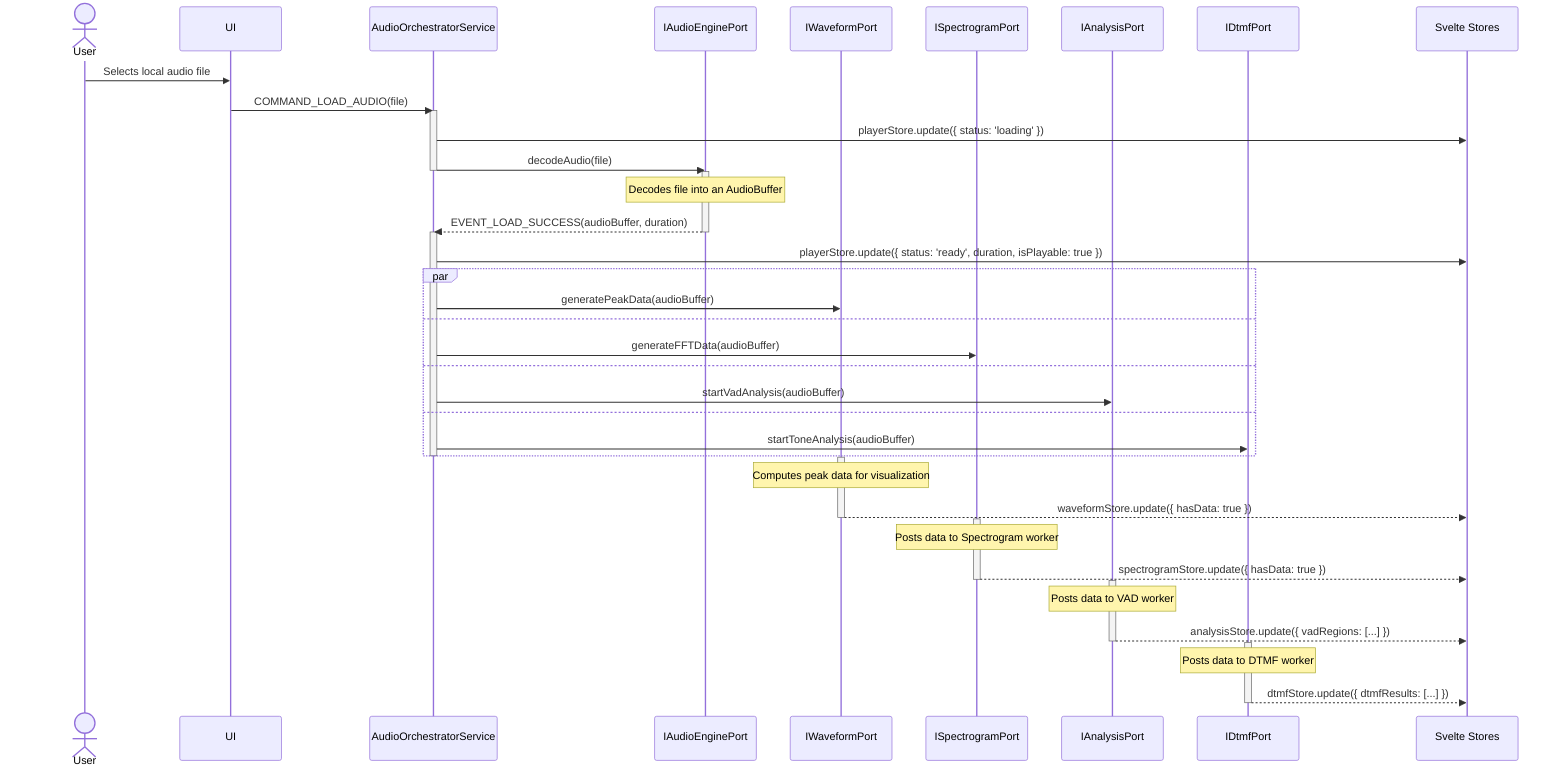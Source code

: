 %% vibe-player-v3/docs/refactor-plan/diagrams/file-loading-flow.mermaid
%% Detailed flow for loading a new audio file and initiating parallel analysis.

sequenceDiagram
    actor User
    participant UI
    participant Orchestrator as AudioOrchestratorService
    participant Engine as IAudioEnginePort
    participant WaveformService as IWaveformPort
    participant SpectrogramService as ISpectrogramPort
    participant AnalysisService as IAnalysisPort
    participant DtmfService as IDtmfPort
    participant Store as Svelte Stores
    
    User->>UI: Selects local audio file
    UI->>Orchestrator: COMMAND_LOAD_AUDIO(file)

    activate Orchestrator
    Orchestrator->>Store: playerStore.update({ status: 'loading' })
    Orchestrator->>Engine: decodeAudio(file)
    deactivate Orchestrator

    activate Engine
    Note over Engine: Decodes file into an AudioBuffer
    Engine-->>Orchestrator: EVENT_LOAD_SUCCESS(audioBuffer, duration)
    deactivate Engine

    activate Orchestrator
    Orchestrator->>Store: playerStore.update({ status: 'ready', duration, isPlayable: true })
    
    par
        Orchestrator->>WaveformService: generatePeakData(audioBuffer)
        and
        Orchestrator->>SpectrogramService: generateFFTData(audioBuffer)
        and
        Orchestrator->>AnalysisService: startVadAnalysis(audioBuffer)
        and
        Orchestrator->>DtmfService: startToneAnalysis(audioBuffer)
    end
    deactivate Orchestrator

    activate WaveformService
    Note over WaveformService: Computes peak data for visualization
    WaveformService-->>Store: waveformStore.update({ hasData: true })
    deactivate WaveformService
    
    activate SpectrogramService
    Note over SpectrogramService: Posts data to Spectrogram worker
    SpectrogramService-->>Store: spectrogramStore.update({ hasData: true })
    deactivate SpectrogramService

    activate AnalysisService
    Note over AnalysisService: Posts data to VAD worker
    AnalysisService-->>Store: analysisStore.update({ vadRegions: [...] })
    deactivate AnalysisService

    activate DtmfService
    Note over DtmfService: Posts data to DTMF worker
    DtmfService-->>Store: dtmfStore.update({ dtmfResults: [...] })
    deactivate DtmfService
